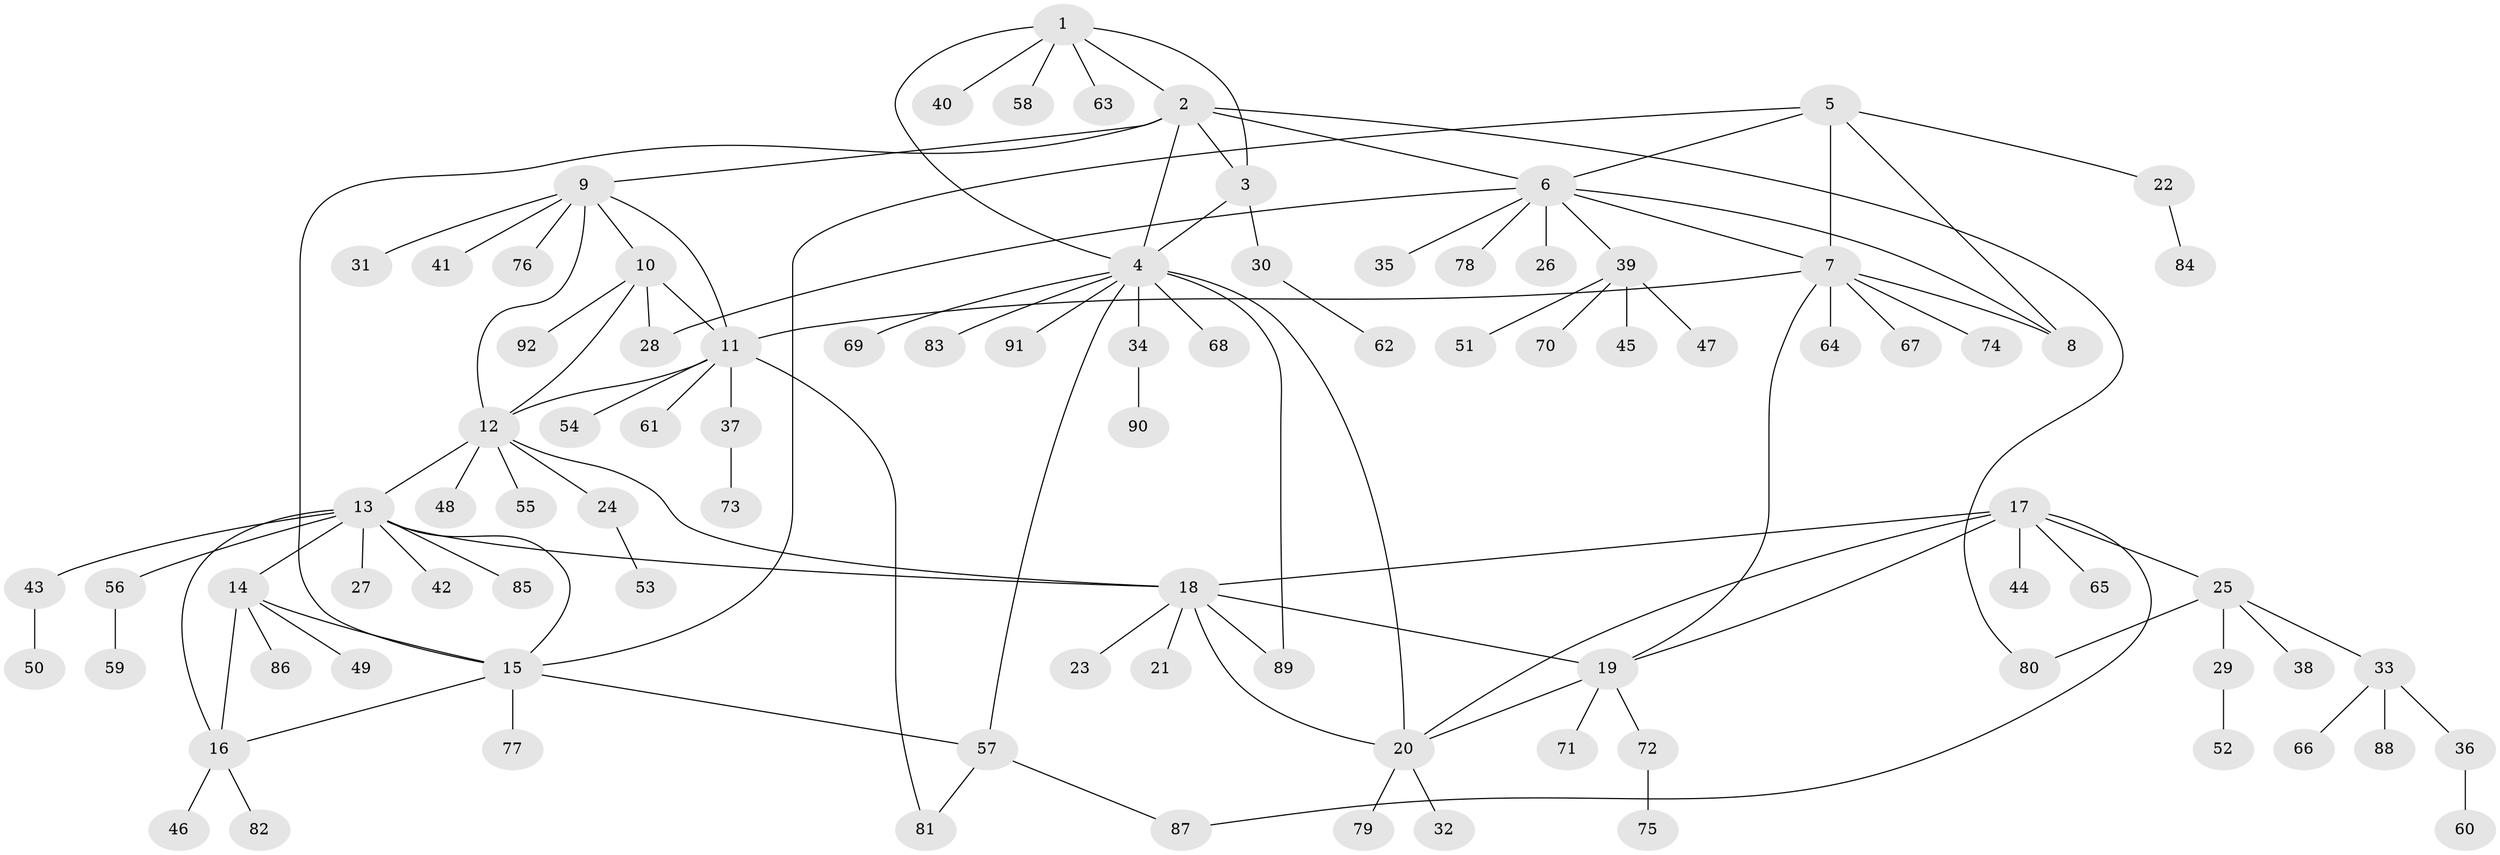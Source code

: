 // coarse degree distribution, {4: 0.08571428571428572, 12: 0.02857142857142857, 11: 0.014285714285714285, 6: 0.02857142857142857, 5: 0.04285714285714286, 9: 0.04285714285714286, 1: 0.6285714285714286, 2: 0.11428571428571428, 3: 0.014285714285714285}
// Generated by graph-tools (version 1.1) at 2025/52/02/27/25 19:52:19]
// undirected, 92 vertices, 118 edges
graph export_dot {
graph [start="1"]
  node [color=gray90,style=filled];
  1;
  2;
  3;
  4;
  5;
  6;
  7;
  8;
  9;
  10;
  11;
  12;
  13;
  14;
  15;
  16;
  17;
  18;
  19;
  20;
  21;
  22;
  23;
  24;
  25;
  26;
  27;
  28;
  29;
  30;
  31;
  32;
  33;
  34;
  35;
  36;
  37;
  38;
  39;
  40;
  41;
  42;
  43;
  44;
  45;
  46;
  47;
  48;
  49;
  50;
  51;
  52;
  53;
  54;
  55;
  56;
  57;
  58;
  59;
  60;
  61;
  62;
  63;
  64;
  65;
  66;
  67;
  68;
  69;
  70;
  71;
  72;
  73;
  74;
  75;
  76;
  77;
  78;
  79;
  80;
  81;
  82;
  83;
  84;
  85;
  86;
  87;
  88;
  89;
  90;
  91;
  92;
  1 -- 2;
  1 -- 3;
  1 -- 4;
  1 -- 40;
  1 -- 58;
  1 -- 63;
  2 -- 3;
  2 -- 4;
  2 -- 6;
  2 -- 9;
  2 -- 15;
  2 -- 80;
  3 -- 4;
  3 -- 30;
  4 -- 20;
  4 -- 34;
  4 -- 57;
  4 -- 68;
  4 -- 69;
  4 -- 83;
  4 -- 89;
  4 -- 91;
  5 -- 6;
  5 -- 7;
  5 -- 8;
  5 -- 15;
  5 -- 22;
  6 -- 7;
  6 -- 8;
  6 -- 26;
  6 -- 28;
  6 -- 35;
  6 -- 39;
  6 -- 78;
  7 -- 8;
  7 -- 11;
  7 -- 19;
  7 -- 64;
  7 -- 67;
  7 -- 74;
  9 -- 10;
  9 -- 11;
  9 -- 12;
  9 -- 31;
  9 -- 41;
  9 -- 76;
  10 -- 11;
  10 -- 12;
  10 -- 28;
  10 -- 92;
  11 -- 12;
  11 -- 37;
  11 -- 54;
  11 -- 61;
  11 -- 81;
  12 -- 13;
  12 -- 18;
  12 -- 24;
  12 -- 48;
  12 -- 55;
  13 -- 14;
  13 -- 15;
  13 -- 16;
  13 -- 18;
  13 -- 27;
  13 -- 42;
  13 -- 43;
  13 -- 56;
  13 -- 85;
  14 -- 15;
  14 -- 16;
  14 -- 49;
  14 -- 86;
  15 -- 16;
  15 -- 57;
  15 -- 77;
  16 -- 46;
  16 -- 82;
  17 -- 18;
  17 -- 19;
  17 -- 20;
  17 -- 25;
  17 -- 44;
  17 -- 65;
  17 -- 87;
  18 -- 19;
  18 -- 20;
  18 -- 21;
  18 -- 23;
  18 -- 89;
  19 -- 20;
  19 -- 71;
  19 -- 72;
  20 -- 32;
  20 -- 79;
  22 -- 84;
  24 -- 53;
  25 -- 29;
  25 -- 33;
  25 -- 38;
  25 -- 80;
  29 -- 52;
  30 -- 62;
  33 -- 36;
  33 -- 66;
  33 -- 88;
  34 -- 90;
  36 -- 60;
  37 -- 73;
  39 -- 45;
  39 -- 47;
  39 -- 51;
  39 -- 70;
  43 -- 50;
  56 -- 59;
  57 -- 81;
  57 -- 87;
  72 -- 75;
}
